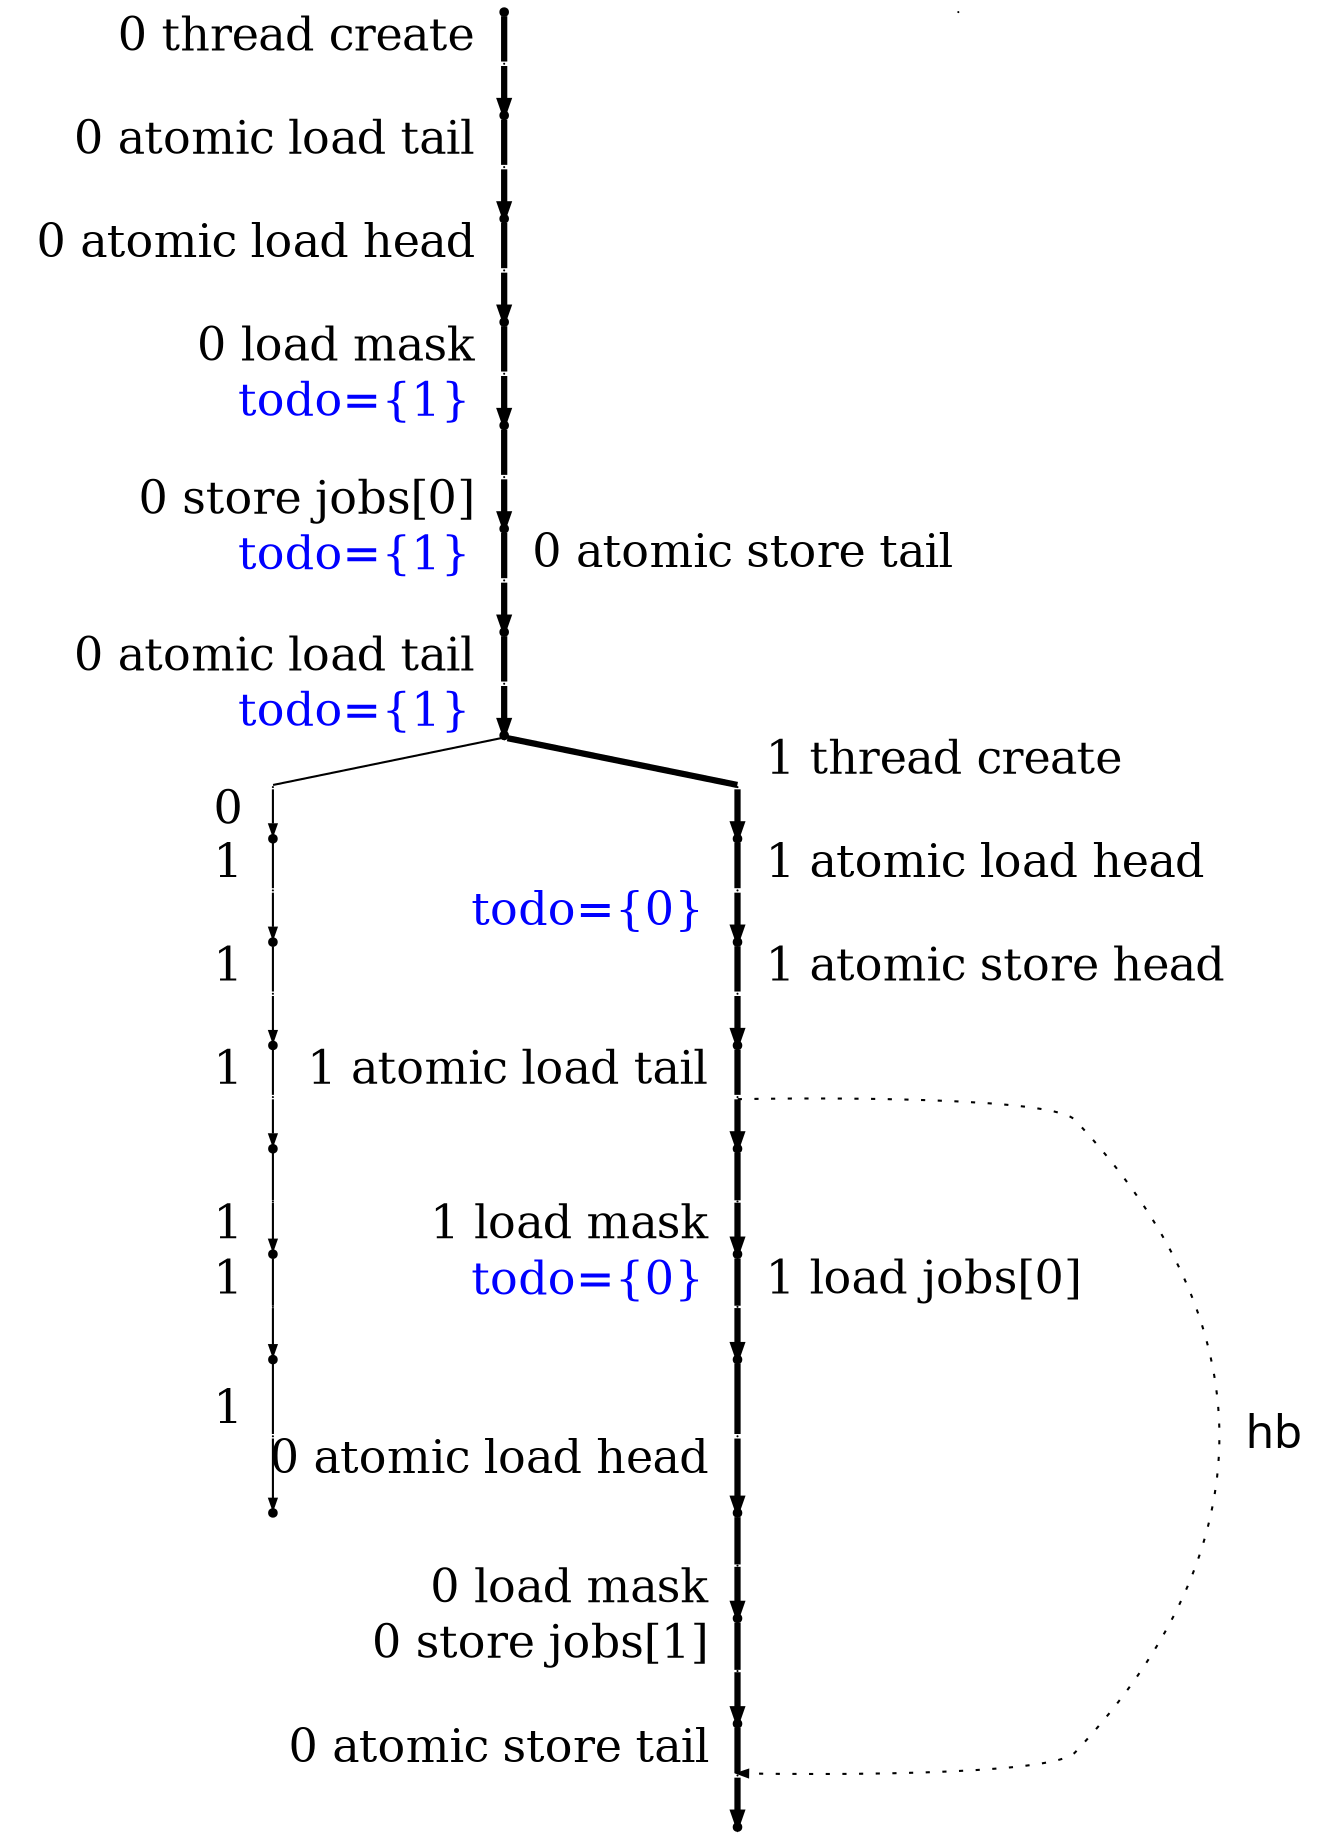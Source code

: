 digraph "" {
	graph [directed=True,
		dpi=300,
		forcelabels=True,
		nodesep=3,
		ordering=out,
		rankdir=TB,
		ranksep=0.3,
		"strict"=False
	];
	node [color=black,
		fillcolor=black,
		fixedsize=true,
		fontsize=22,
		height=.05,
		label="\N",
		shape=point,
		style=filled,
		width=.05
	];
	edge [arrowsize=0.5,
		color=black,
		fontname="Ubuntu Code",
		fontsize=22,
		penwidth=1,
		weight=100
	];
	s	 [label=""];
	"_instr_s.0"	 [width=0,
		xlabel="  0 thread create  "];
	s -> "_instr_s.0"	 [dir=none,
		penwidth=3];
	_instr_s	 [width=0];
	"s.0"	 [label=""];
	"_instr_s.0.0"	 [width=0,
		xlabel="  0 atomic load tail  "];
	"s.0" -> "_instr_s.0.0"	 [dir=none,
		penwidth=3];
	"_instr_s.0" -> "s.0"	 [penwidth=3];
	"s.0.0"	 [label=""];
	"_instr_s.0.0.0"	 [width=0,
		xlabel="  0 atomic load head  "];
	"s.0.0" -> "_instr_s.0.0.0"	 [dir=none,
		penwidth=3];
	"_instr_s.0.0" -> "s.0.0"	 [penwidth=3];
	"s.0.0.0"	 [label=""];
	"_instr_s.0.0.0.0"	 [width=0,
		xlabel="  0 load mask  "];
	"s.0.0.0" -> "_instr_s.0.0.0.0"	 [dir=none,
		penwidth=3];
	"_instr_s.0.0.0" -> "s.0.0.0"	 [penwidth=3];
	"s.0.0.0.0"	 [fontcolor=blue,
		label="",
		xlabel="    todo={1}  "];
	"_instr_s.0.0.0.0.0"	 [width=0,
		xlabel="  0 store jobs[0]  "];
	"s.0.0.0.0" -> "_instr_s.0.0.0.0.0"	 [dir=none,
		penwidth=3];
	"_instr_s.0.0.0.0" -> "s.0.0.0.0"	 [penwidth=3];
	"s.0.0.0.0.0"	 [fontcolor=blue,
		label="",
		xlabel="    todo={1}  "];
	"_instr_s.0.0.0.0.0.0"	 [width=0,
		xlabel="  0 atomic store tail  "];
	"s.0.0.0.0.0" -> "_instr_s.0.0.0.0.0.0"	 [dir=none,
		penwidth=3];
	"_instr_s.0.0.0.0.0" -> "s.0.0.0.0.0"	 [penwidth=3];
	"s.0.0.0.0.0.0"	 [label=""];
	"_instr_s.0.0.0.0.0.0.0"	 [width=0,
		xlabel="  0 atomic load tail  "];
	"s.0.0.0.0.0.0" -> "_instr_s.0.0.0.0.0.0.0"	 [dir=none,
		penwidth=3];
	"_instr_s.0.0.0.0.0.0" -> "s.0.0.0.0.0.0"	 [penwidth=3];
	"s.0.0.0.0.0.0.0"	 [fontcolor=blue,
		label="",
		xlabel="    todo={1}  "];
	"_instr_s.0.0.0.0.0.0.0.0"	 [width=0,
		xlabel="  0  "];
	"s.0.0.0.0.0.0.0" -> "_instr_s.0.0.0.0.0.0.0.0"	 [dir=none];
	"_instr_s.0.0.0.0.0.0.0.1"	 [width=0,
		xlabel="  1 thread create  "];
	"s.0.0.0.0.0.0.0" -> "_instr_s.0.0.0.0.0.0.0.1"	 [dir=none,
		penwidth=3];
	"_instr_s.0.0.0.0.0.0.0" -> "s.0.0.0.0.0.0.0"	 [penwidth=3];
	"s.0.0.0.0.0.0.0.0"	 [label=""];
	"_instr_s.0.0.0.0.0.0.0.0.1"	 [width=0,
		xlabel="  1  "];
	"s.0.0.0.0.0.0.0.0" -> "_instr_s.0.0.0.0.0.0.0.0.1"	 [dir=none];
	"_instr_s.0.0.0.0.0.0.0.0" -> "s.0.0.0.0.0.0.0.0";
	"s.0.0.0.0.0.0.0.0.1"	 [label=""];
	"_instr_s.0.0.0.0.0.0.0.0.1.1"	 [width=0,
		xlabel="  1  "];
	"s.0.0.0.0.0.0.0.0.1" -> "_instr_s.0.0.0.0.0.0.0.0.1.1"	 [dir=none];
	"_instr_s.0.0.0.0.0.0.0.0.1" -> "s.0.0.0.0.0.0.0.0.1";
	"s.0.0.0.0.0.0.0.0.1.1"	 [label=""];
	"_instr_s.0.0.0.0.0.0.0.0.1.1.1"	 [width=0,
		xlabel="  1  "];
	"s.0.0.0.0.0.0.0.0.1.1" -> "_instr_s.0.0.0.0.0.0.0.0.1.1.1"	 [dir=none];
	"_instr_s.0.0.0.0.0.0.0.0.1.1" -> "s.0.0.0.0.0.0.0.0.1.1";
	"s.0.0.0.0.0.0.0.0.1.1.1"	 [label=""];
	"_instr_s.0.0.0.0.0.0.0.0.1.1.1.1"	 [width=0,
		xlabel="  1  "];
	"s.0.0.0.0.0.0.0.0.1.1.1" -> "_instr_s.0.0.0.0.0.0.0.0.1.1.1.1"	 [dir=none];
	"_instr_s.0.0.0.0.0.0.0.0.1.1.1" -> "s.0.0.0.0.0.0.0.0.1.1.1";
	"s.0.0.0.0.0.0.0.0.1.1.1.1"	 [label=""];
	"_instr_s.0.0.0.0.0.0.0.0.1.1.1.1.1"	 [width=0,
		xlabel="  1  "];
	"s.0.0.0.0.0.0.0.0.1.1.1.1" -> "_instr_s.0.0.0.0.0.0.0.0.1.1.1.1.1"	 [dir=none];
	"_instr_s.0.0.0.0.0.0.0.0.1.1.1.1" -> "s.0.0.0.0.0.0.0.0.1.1.1.1";
	"s.0.0.0.0.0.0.0.0.1.1.1.1.1"	 [label=""];
	"_instr_s.0.0.0.0.0.0.0.0.1.1.1.1.1.1"	 [width=0,
		xlabel="  1  "];
	"s.0.0.0.0.0.0.0.0.1.1.1.1.1" -> "_instr_s.0.0.0.0.0.0.0.0.1.1.1.1.1.1"	 [dir=none];
	"_instr_s.0.0.0.0.0.0.0.0.1.1.1.1.1" -> "s.0.0.0.0.0.0.0.0.1.1.1.1.1";
	"s.0.0.0.0.0.0.0.0.1.1.1.1.1.1"	 [label=""];
	"_instr_s.0.0.0.0.0.0.0.0.1.1.1.1.1.1" -> "s.0.0.0.0.0.0.0.0.1.1.1.1.1.1";
	"s.0.0.0.0.0.0.0.1"	 [label=""];
	"_instr_s.0.0.0.0.0.0.0.1.1"	 [width=0,
		xlabel="  1 atomic load head  "];
	"s.0.0.0.0.0.0.0.1" -> "_instr_s.0.0.0.0.0.0.0.1.1"	 [dir=none,
		penwidth=3];
	"_instr_s.0.0.0.0.0.0.0.1" -> "s.0.0.0.0.0.0.0.1"	 [penwidth=3];
	"s.0.0.0.0.0.0.0.1.1"	 [fontcolor=blue,
		label="",
		xlabel="    todo={0}  "];
	"_instr_s.0.0.0.0.0.0.0.1.1.1"	 [width=0,
		xlabel="  1 atomic store head  "];
	"s.0.0.0.0.0.0.0.1.1" -> "_instr_s.0.0.0.0.0.0.0.1.1.1"	 [dir=none,
		penwidth=3];
	"_instr_s.0.0.0.0.0.0.0.1.1" -> "s.0.0.0.0.0.0.0.1.1"	 [penwidth=3];
	"s.0.0.0.0.0.0.0.1.1.1"	 [label=""];
	"_instr_s.0.0.0.0.0.0.0.1.1.1.1"	 [width=0,
		xlabel="  1 atomic load tail  "];
	"s.0.0.0.0.0.0.0.1.1.1" -> "_instr_s.0.0.0.0.0.0.0.1.1.1.1"	 [dir=none,
		penwidth=3];
	"_instr_s.0.0.0.0.0.0.0.1.1.1" -> "s.0.0.0.0.0.0.0.1.1.1"	 [penwidth=3];
	"s.0.0.0.0.0.0.0.1.1.1.1"	 [label=""];
	"_instr_s.0.0.0.0.0.0.0.1.1.1.1.1"	 [width=0,
		xlabel="  1 load mask  "];
	"s.0.0.0.0.0.0.0.1.1.1.1" -> "_instr_s.0.0.0.0.0.0.0.1.1.1.1.1"	 [dir=none,
		penwidth=3];
	"_instr_s.0.0.0.0.0.0.0.1.1.1.1" -> "s.0.0.0.0.0.0.0.1.1.1.1"	 [penwidth=3];
	"_instr_s.0.0.0.0.0.0.0.1.1.1.1.1.1.0.0.0.0"	 [width=0,
		xlabel="  0 atomic store tail  "];
	"_instr_s.0.0.0.0.0.0.0.1.1.1.1" -> "_instr_s.0.0.0.0.0.0.0.1.1.1.1.1.1.0.0.0.0"	 [label="  hb  ",
		style=dotted,
		weight=0];
	"s.0.0.0.0.0.0.0.1.1.1.1.1"	 [fontcolor=blue,
		label="",
		xlabel="    todo={0}  "];
	"_instr_s.0.0.0.0.0.0.0.1.1.1.1.1.1"	 [width=0,
		xlabel="  1 load jobs[0]  "];
	"s.0.0.0.0.0.0.0.1.1.1.1.1" -> "_instr_s.0.0.0.0.0.0.0.1.1.1.1.1.1"	 [dir=none,
		penwidth=3];
	"_instr_s.0.0.0.0.0.0.0.1.1.1.1.1" -> "s.0.0.0.0.0.0.0.1.1.1.1.1"	 [penwidth=3];
	"s.0.0.0.0.0.0.0.1.1.1.1.1.1"	 [label=""];
	"_instr_s.0.0.0.0.0.0.0.1.1.1.1.1.1.0"	 [width=0,
		xlabel="  0 atomic load head  "];
	"s.0.0.0.0.0.0.0.1.1.1.1.1.1" -> "_instr_s.0.0.0.0.0.0.0.1.1.1.1.1.1.0"	 [dir=none,
		penwidth=3];
	"_instr_s.0.0.0.0.0.0.0.1.1.1.1.1.1" -> "s.0.0.0.0.0.0.0.1.1.1.1.1.1"	 [penwidth=3];
	"s.0.0.0.0.0.0.0.1.1.1.1.1.1.0"	 [label=""];
	"_instr_s.0.0.0.0.0.0.0.1.1.1.1.1.1.0.0"	 [width=0,
		xlabel="  0 load mask  "];
	"s.0.0.0.0.0.0.0.1.1.1.1.1.1.0" -> "_instr_s.0.0.0.0.0.0.0.1.1.1.1.1.1.0.0"	 [dir=none,
		penwidth=3];
	"_instr_s.0.0.0.0.0.0.0.1.1.1.1.1.1.0" -> "s.0.0.0.0.0.0.0.1.1.1.1.1.1.0"	 [penwidth=3];
	"s.0.0.0.0.0.0.0.1.1.1.1.1.1.0.0"	 [label=""];
	"_instr_s.0.0.0.0.0.0.0.1.1.1.1.1.1.0.0.0"	 [width=0,
		xlabel="  0 store jobs[1]  "];
	"s.0.0.0.0.0.0.0.1.1.1.1.1.1.0.0" -> "_instr_s.0.0.0.0.0.0.0.1.1.1.1.1.1.0.0.0"	 [dir=none,
		penwidth=3];
	"_instr_s.0.0.0.0.0.0.0.1.1.1.1.1.1.0.0" -> "s.0.0.0.0.0.0.0.1.1.1.1.1.1.0.0"	 [penwidth=3];
	"s.0.0.0.0.0.0.0.1.1.1.1.1.1.0.0.0"	 [label=""];
	"s.0.0.0.0.0.0.0.1.1.1.1.1.1.0.0.0" -> "_instr_s.0.0.0.0.0.0.0.1.1.1.1.1.1.0.0.0.0"	 [dir=none,
		penwidth=3];
	"_instr_s.0.0.0.0.0.0.0.1.1.1.1.1.1.0.0.0" -> "s.0.0.0.0.0.0.0.1.1.1.1.1.1.0.0.0"	 [penwidth=3];
	"s.0.0.0.0.0.0.0.1.1.1.1.1.1.0.0.0.0"	 [label=""];
	"_instr_s.0.0.0.0.0.0.0.1.1.1.1.1.1.0.0.0.0" -> "s.0.0.0.0.0.0.0.1.1.1.1.1.1.0.0.0.0"	 [penwidth=3];
}

